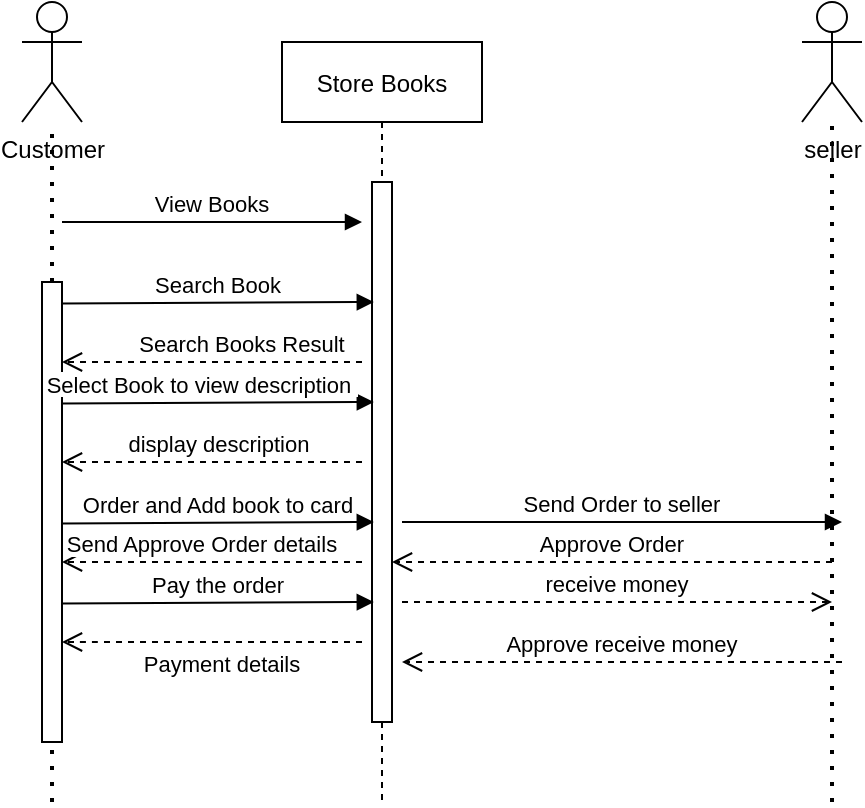<mxfile version="13.9.8" type="github">
  <diagram id="kgpKYQtTHZ0yAKxKKP6v" name="Page-1">
    <mxGraphModel dx="1019" dy="456" grid="1" gridSize="10" guides="1" tooltips="1" connect="1" arrows="1" fold="1" page="1" pageScale="1" pageWidth="850" pageHeight="1100" math="0" shadow="0">
      <root>
        <mxCell id="0" />
        <mxCell id="1" parent="0" />
        <mxCell id="3nuBFxr9cyL0pnOWT2aG-1" value="Store Books" style="shape=umlLifeline;perimeter=lifelinePerimeter;container=1;collapsible=0;recursiveResize=0;rounded=0;shadow=0;strokeWidth=1;" parent="1" vertex="1">
          <mxGeometry x="250" y="80" width="100" height="380" as="geometry" />
        </mxCell>
        <mxCell id="3nuBFxr9cyL0pnOWT2aG-2" value="" style="points=[];perimeter=orthogonalPerimeter;rounded=0;shadow=0;strokeWidth=1;" parent="3nuBFxr9cyL0pnOWT2aG-1" vertex="1">
          <mxGeometry x="45" y="70" width="10" height="270" as="geometry" />
        </mxCell>
        <mxCell id="3nuBFxr9cyL0pnOWT2aG-7" value="Approve Order" style="verticalAlign=bottom;endArrow=open;dashed=1;endSize=8;shadow=0;strokeWidth=1;" parent="1" target="3nuBFxr9cyL0pnOWT2aG-2" edge="1">
          <mxGeometry relative="1" as="geometry">
            <mxPoint x="275" y="236" as="targetPoint" />
            <mxPoint x="525" y="340" as="sourcePoint" />
            <Array as="points">
              <mxPoint x="350" y="340" />
            </Array>
          </mxGeometry>
        </mxCell>
        <mxCell id="8K2M4ZtMzUf1m7I5c5sV-7" value="Customer&lt;br&gt;" style="shape=umlActor;verticalLabelPosition=bottom;verticalAlign=top;html=1;outlineConnect=0;" vertex="1" parent="1">
          <mxGeometry x="120" y="60" width="30" height="60" as="geometry" />
        </mxCell>
        <mxCell id="8K2M4ZtMzUf1m7I5c5sV-12" value="" style="endArrow=none;dashed=1;html=1;dashPattern=1 3;strokeWidth=2;" edge="1" parent="1" source="8K2M4ZtMzUf1m7I5c5sV-9" target="8K2M4ZtMzUf1m7I5c5sV-7">
          <mxGeometry width="50" height="50" relative="1" as="geometry">
            <mxPoint x="135" y="380" as="sourcePoint" />
            <mxPoint x="450" y="210" as="targetPoint" />
          </mxGeometry>
        </mxCell>
        <mxCell id="8K2M4ZtMzUf1m7I5c5sV-9" value="" style="points=[];perimeter=orthogonalPerimeter;rounded=0;shadow=0;strokeWidth=1;" vertex="1" parent="1">
          <mxGeometry x="130" y="200" width="10" height="230" as="geometry" />
        </mxCell>
        <mxCell id="8K2M4ZtMzUf1m7I5c5sV-13" value="" style="endArrow=none;dashed=1;html=1;dashPattern=1 3;strokeWidth=2;" edge="1" parent="1" target="8K2M4ZtMzUf1m7I5c5sV-9">
          <mxGeometry width="50" height="50" relative="1" as="geometry">
            <mxPoint x="135" y="460" as="sourcePoint" />
            <mxPoint x="135" y="120" as="targetPoint" />
          </mxGeometry>
        </mxCell>
        <mxCell id="8K2M4ZtMzUf1m7I5c5sV-14" value="seller" style="shape=umlActor;verticalLabelPosition=bottom;verticalAlign=top;html=1;outlineConnect=0;" vertex="1" parent="1">
          <mxGeometry x="510" y="60" width="30" height="60" as="geometry" />
        </mxCell>
        <mxCell id="8K2M4ZtMzUf1m7I5c5sV-15" value="" style="endArrow=none;dashed=1;html=1;dashPattern=1 3;strokeWidth=2;" edge="1" parent="1" target="8K2M4ZtMzUf1m7I5c5sV-14">
          <mxGeometry width="50" height="50" relative="1" as="geometry">
            <mxPoint x="525" y="460" as="sourcePoint" />
            <mxPoint x="870" y="230" as="targetPoint" />
          </mxGeometry>
        </mxCell>
        <mxCell id="8K2M4ZtMzUf1m7I5c5sV-18" value="View Books" style="verticalAlign=bottom;endArrow=block;shadow=0;strokeWidth=1;" edge="1" parent="1">
          <mxGeometry relative="1" as="geometry">
            <mxPoint x="140" y="170.0" as="sourcePoint" />
            <mxPoint x="290" y="170" as="targetPoint" />
          </mxGeometry>
        </mxCell>
        <mxCell id="8K2M4ZtMzUf1m7I5c5sV-19" value="Search Book" style="verticalAlign=bottom;endArrow=block;shadow=0;strokeWidth=1;entryX=-0.41;entryY=0.48;entryDx=0;entryDy=0;entryPerimeter=0;" edge="1" parent="1">
          <mxGeometry relative="1" as="geometry">
            <mxPoint x="140" y="210.7" as="sourcePoint" />
            <mxPoint x="295.9" y="210.0" as="targetPoint" />
          </mxGeometry>
        </mxCell>
        <mxCell id="8K2M4ZtMzUf1m7I5c5sV-21" value="Search Books Result" style="verticalAlign=bottom;endArrow=open;dashed=1;endSize=8;shadow=0;strokeWidth=1;" edge="1" parent="1">
          <mxGeometry x="-0.2" relative="1" as="geometry">
            <mxPoint x="140" y="240.0" as="targetPoint" />
            <mxPoint x="290" y="240" as="sourcePoint" />
            <mxPoint as="offset" />
          </mxGeometry>
        </mxCell>
        <mxCell id="8K2M4ZtMzUf1m7I5c5sV-22" value="Order and Add book to card" style="verticalAlign=bottom;endArrow=block;shadow=0;strokeWidth=1;entryX=-0.41;entryY=0.48;entryDx=0;entryDy=0;entryPerimeter=0;" edge="1" parent="1">
          <mxGeometry relative="1" as="geometry">
            <mxPoint x="140" y="320.7" as="sourcePoint" />
            <mxPoint x="295.9" y="320.0" as="targetPoint" />
          </mxGeometry>
        </mxCell>
        <mxCell id="8K2M4ZtMzUf1m7I5c5sV-23" value="Send Order to seller" style="verticalAlign=bottom;endArrow=block;entryX=0;entryY=0;shadow=0;strokeWidth=1;" edge="1" parent="1">
          <mxGeometry relative="1" as="geometry">
            <mxPoint x="310" y="320.0" as="sourcePoint" />
            <mxPoint x="530" y="320.0" as="targetPoint" />
          </mxGeometry>
        </mxCell>
        <mxCell id="8K2M4ZtMzUf1m7I5c5sV-24" value="Send Approve Order details" style="verticalAlign=bottom;endArrow=open;dashed=1;endSize=8;shadow=0;strokeWidth=1;" edge="1" parent="1">
          <mxGeometry x="0.067" relative="1" as="geometry">
            <mxPoint x="140" y="340" as="targetPoint" />
            <mxPoint x="290" y="340" as="sourcePoint" />
            <Array as="points">
              <mxPoint x="220" y="340" />
              <mxPoint x="185" y="340" />
            </Array>
            <mxPoint as="offset" />
          </mxGeometry>
        </mxCell>
        <mxCell id="8K2M4ZtMzUf1m7I5c5sV-25" value="Pay the order" style="verticalAlign=bottom;endArrow=block;shadow=0;strokeWidth=1;entryX=-0.41;entryY=0.48;entryDx=0;entryDy=0;entryPerimeter=0;" edge="1" parent="1">
          <mxGeometry relative="1" as="geometry">
            <mxPoint x="140" y="360.7" as="sourcePoint" />
            <mxPoint x="295.9" y="360" as="targetPoint" />
          </mxGeometry>
        </mxCell>
        <mxCell id="8K2M4ZtMzUf1m7I5c5sV-26" value="receive money" style="verticalAlign=bottom;endArrow=open;dashed=1;endSize=8;exitX=1;exitY=0.95;shadow=0;strokeWidth=1;" edge="1" parent="1">
          <mxGeometry relative="1" as="geometry">
            <mxPoint x="525" y="360" as="targetPoint" />
            <mxPoint x="310" y="360" as="sourcePoint" />
          </mxGeometry>
        </mxCell>
        <mxCell id="8K2M4ZtMzUf1m7I5c5sV-27" value="Approve receive money" style="verticalAlign=bottom;endArrow=open;dashed=1;endSize=8;shadow=0;strokeWidth=1;" edge="1" parent="1">
          <mxGeometry relative="1" as="geometry">
            <mxPoint x="310" y="390" as="targetPoint" />
            <mxPoint x="530" y="390" as="sourcePoint" />
            <Array as="points">
              <mxPoint x="355" y="390" />
            </Array>
          </mxGeometry>
        </mxCell>
        <mxCell id="8K2M4ZtMzUf1m7I5c5sV-28" value="Payment details" style="verticalAlign=bottom;endArrow=open;dashed=1;endSize=8;shadow=0;strokeWidth=1;" edge="1" parent="1">
          <mxGeometry x="-0.067" y="20" relative="1" as="geometry">
            <mxPoint x="140" y="380" as="targetPoint" />
            <mxPoint x="290" y="380" as="sourcePoint" />
            <Array as="points">
              <mxPoint x="150" y="380" />
            </Array>
            <mxPoint as="offset" />
          </mxGeometry>
        </mxCell>
        <mxCell id="8K2M4ZtMzUf1m7I5c5sV-29" value="Select Book to view description " style="verticalAlign=bottom;endArrow=block;shadow=0;strokeWidth=1;entryX=-0.41;entryY=0.48;entryDx=0;entryDy=0;entryPerimeter=0;" edge="1" parent="1">
          <mxGeometry x="-0.102" relative="1" as="geometry">
            <mxPoint x="140" y="260.7" as="sourcePoint" />
            <mxPoint x="295.9" y="260" as="targetPoint" />
            <mxPoint as="offset" />
          </mxGeometry>
        </mxCell>
        <mxCell id="8K2M4ZtMzUf1m7I5c5sV-30" value="display description " style="verticalAlign=bottom;endArrow=open;dashed=1;endSize=8;shadow=0;strokeWidth=1;" edge="1" parent="1">
          <mxGeometry x="-0.067" relative="1" as="geometry">
            <mxPoint x="140" y="290.0" as="targetPoint" />
            <mxPoint x="290" y="290" as="sourcePoint" />
            <mxPoint as="offset" />
          </mxGeometry>
        </mxCell>
      </root>
    </mxGraphModel>
  </diagram>
</mxfile>

